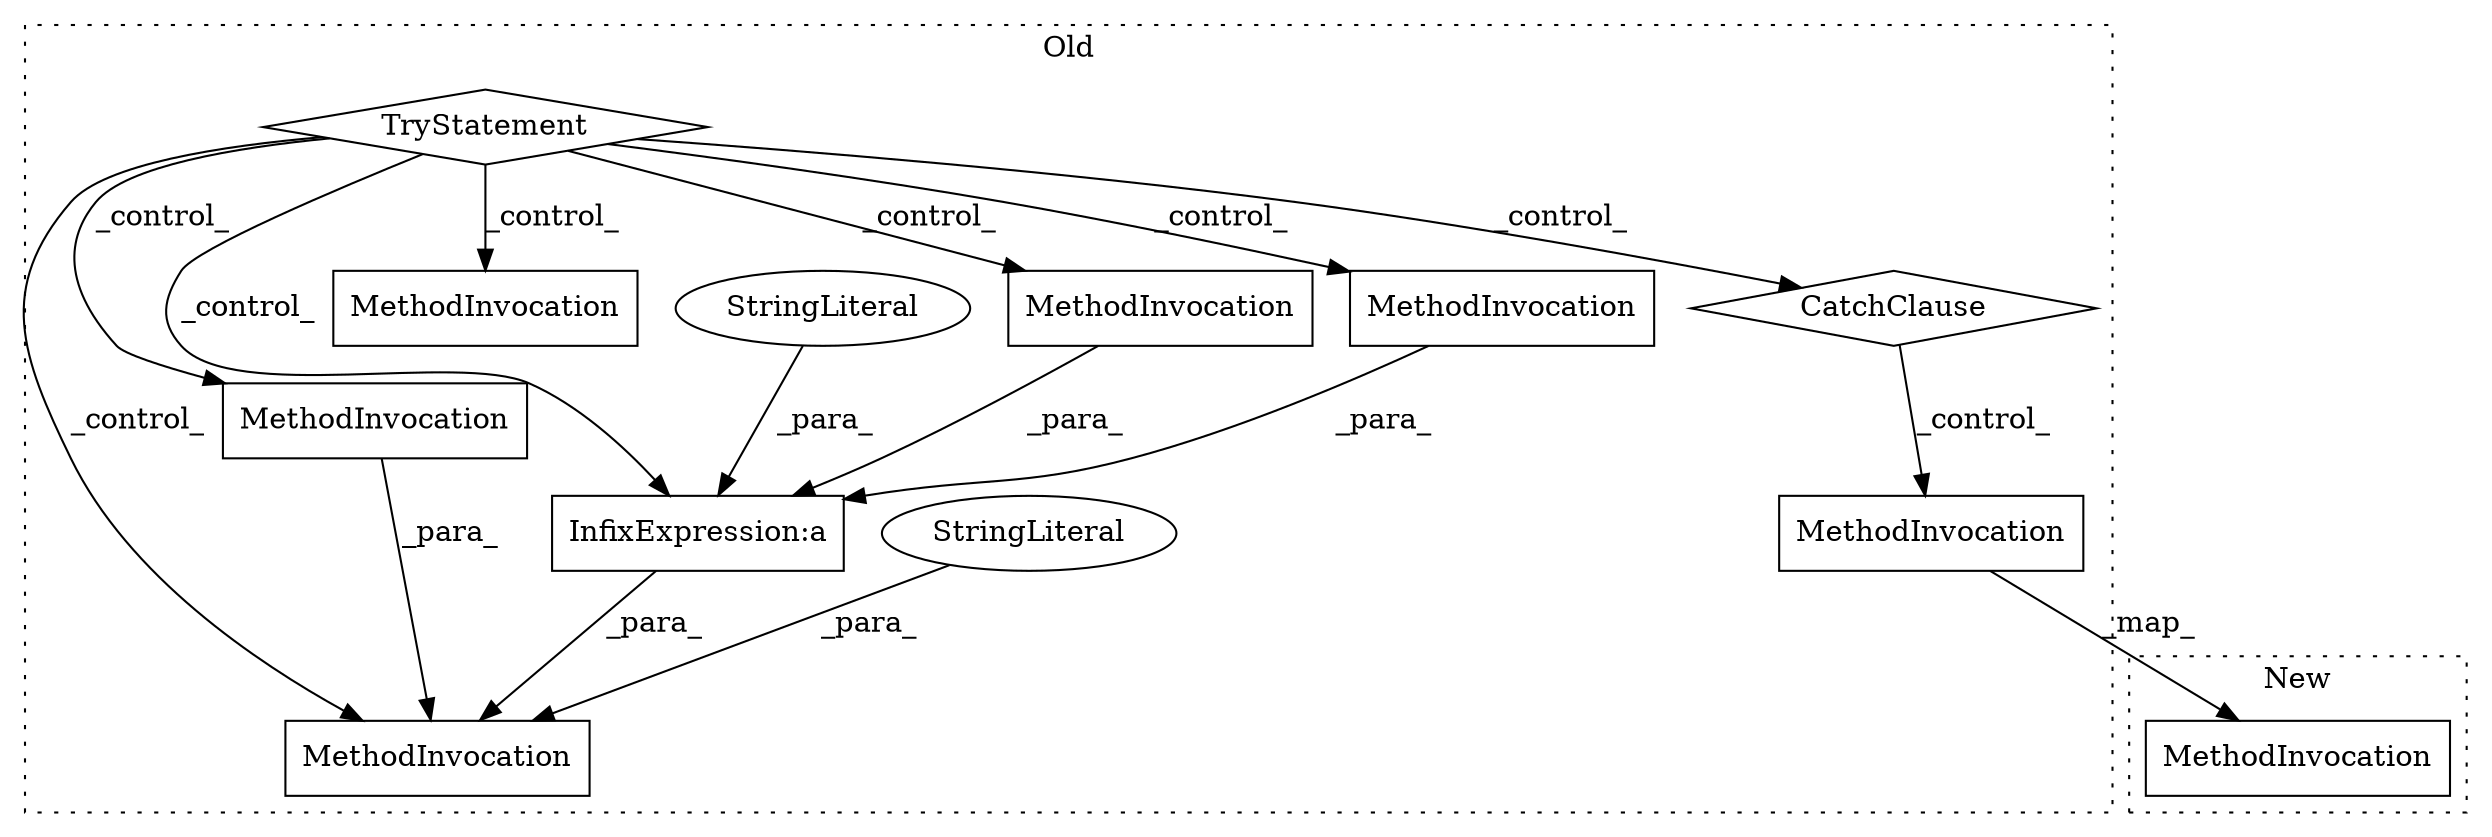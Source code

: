 digraph G {
subgraph cluster0 {
1 [label="CatchClause" a="12" s="23326,23350" l="8,11" shape="diamond"];
2 [label="MethodInvocation" a="32" s="22866" l="17" shape="box"];
3 [label="MethodInvocation" a="32" s="22677,23251" l="31,2" shape="box"];
5 [label="MethodInvocation" a="32" s="23395,23473" l="12,2" shape="box"];
6 [label="MethodInvocation" a="32" s="23268,23304" l="6,2" shape="box"];
7 [label="MethodInvocation" a="32" s="23038" l="17" shape="box"];
8 [label="MethodInvocation" a="32" s="23234" l="17" shape="box"];
9 [label="StringLiteral" a="45" s="22750" l="19" shape="ellipse"];
10 [label="StringLiteral" a="45" s="22886" l="3" shape="ellipse"];
11 [label="TryStatement" a="54" s="22651" l="12" shape="diamond"];
12 [label="InfixExpression:a" a="27" s="22883" l="3" shape="box"];
label = "Old";
style="dotted";
}
subgraph cluster1 {
4 [label="MethodInvocation" a="32" s="23277,23355" l="12,2" shape="box"];
label = "New";
style="dotted";
}
1 -> 5 [label="_control_"];
2 -> 12 [label="_para_"];
5 -> 4 [label="_map_"];
7 -> 12 [label="_para_"];
8 -> 3 [label="_para_"];
9 -> 3 [label="_para_"];
10 -> 12 [label="_para_"];
11 -> 7 [label="_control_"];
11 -> 12 [label="_control_"];
11 -> 1 [label="_control_"];
11 -> 8 [label="_control_"];
11 -> 3 [label="_control_"];
11 -> 6 [label="_control_"];
11 -> 2 [label="_control_"];
12 -> 3 [label="_para_"];
}